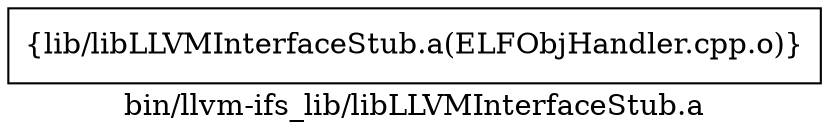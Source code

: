 digraph "bin/llvm-ifs_lib/libLLVMInterfaceStub.a" {
	label="bin/llvm-ifs_lib/libLLVMInterfaceStub.a";
	rankdir=LR;

	Node0x55ffef7a9da8 [shape=record,shape=box,group=0,label="{lib/libLLVMInterfaceStub.a(ELFObjHandler.cpp.o)}"];
}
